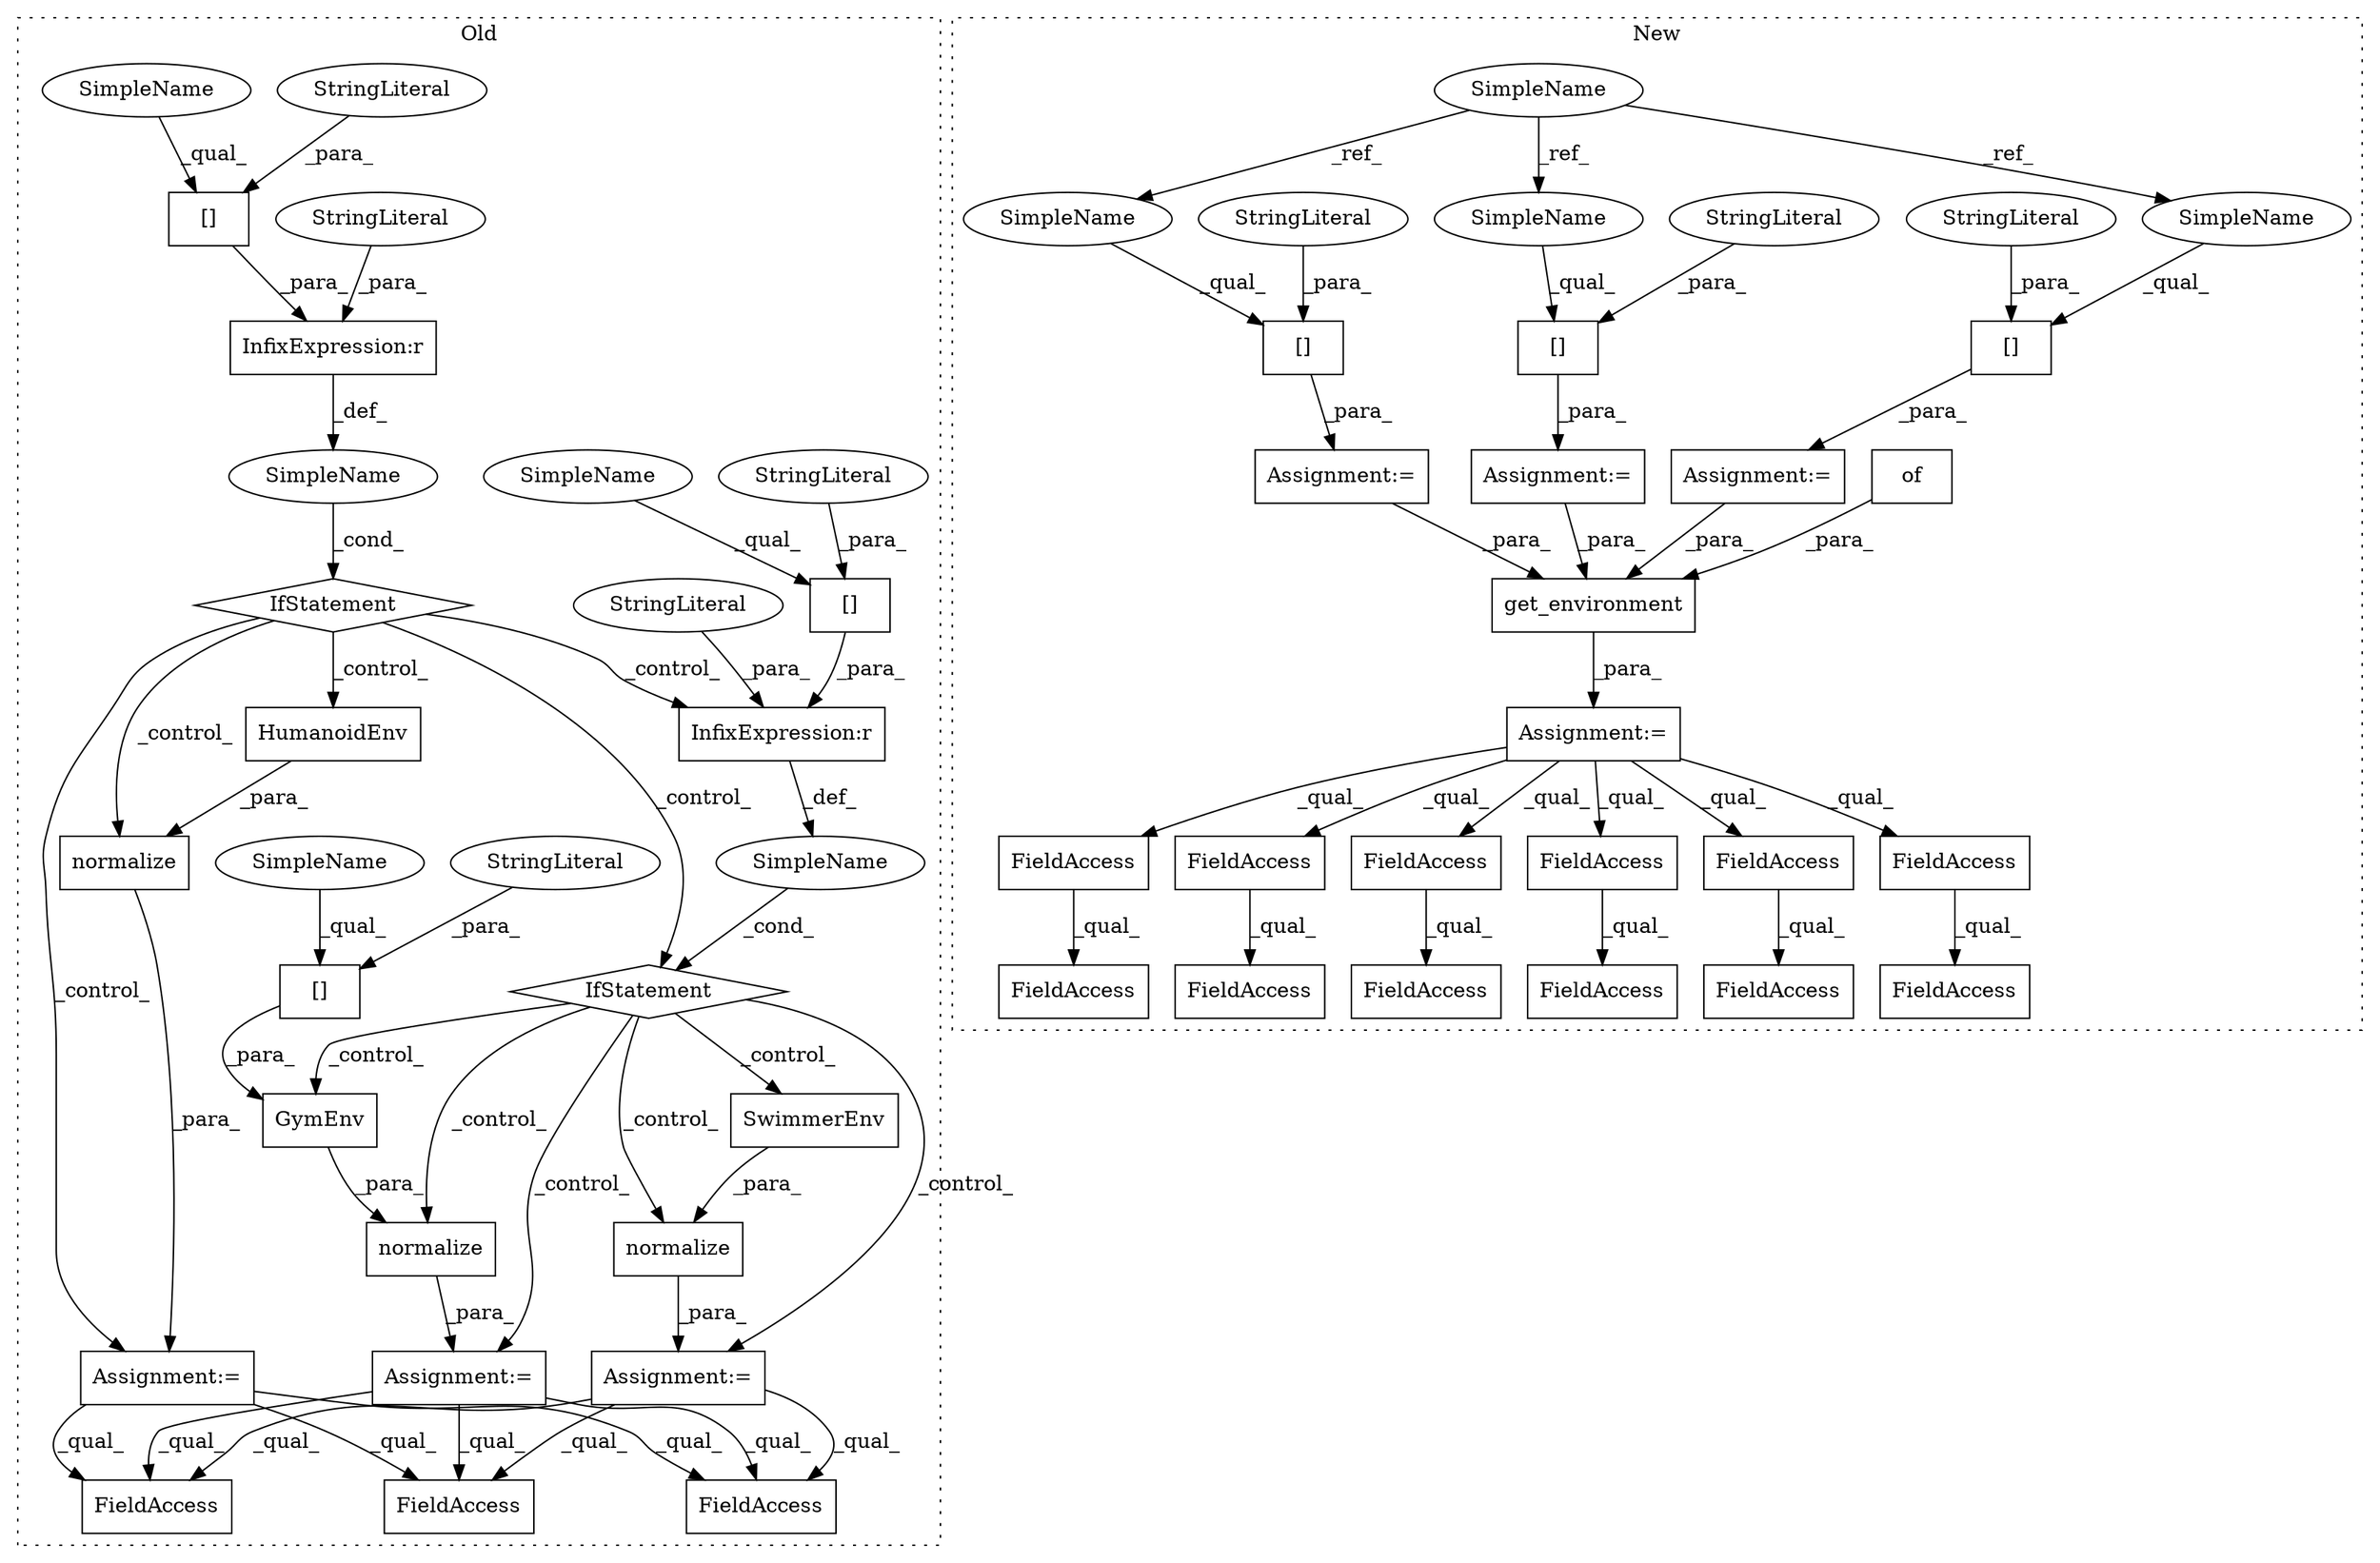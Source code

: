 digraph G {
subgraph cluster0 {
1 [label="HumanoidEnv" a="32" s="2646" l="13" shape="box"];
3 [label="SimpleName" a="42" s="" l="" shape="ellipse"];
4 [label="InfixExpression:r" a="27" s="2701" l="4" shape="box"];
5 [label="[]" a="2" s="2682,2700" l="8,1" shape="box"];
6 [label="StringLiteral" a="45" s="2690" l="10" shape="ellipse"];
7 [label="StringLiteral" a="45" s="2705" l="15" shape="ellipse"];
8 [label="GymEnv" a="32" s="2793,2819" l="7,1" shape="box"];
9 [label="[]" a="2" s="2800,2818" l="8,1" shape="box"];
10 [label="SimpleName" a="42" s="" l="" shape="ellipse"];
11 [label="normalize" a="32" s="2783,2820" l="10,1" shape="box"];
12 [label="InfixExpression:r" a="27" s="2602" l="4" shape="box"];
13 [label="[]" a="2" s="2583,2601" l="8,1" shape="box"];
15 [label="StringLiteral" a="45" s="2808" l="10" shape="ellipse"];
16 [label="StringLiteral" a="45" s="2606" l="16" shape="ellipse"];
17 [label="StringLiteral" a="45" s="2591" l="10" shape="ellipse"];
19 [label="FieldAccess" a="22" s="2885" l="8" shape="box"];
30 [label="normalize" a="32" s="2636,2659" l="10,1" shape="box"];
32 [label="IfStatement" a="25" s="2678,2720" l="4,2" shape="diamond"];
33 [label="normalize" a="32" s="2734,2756" l="10,1" shape="box"];
34 [label="IfStatement" a="25" s="2579,2622" l="4,2" shape="diamond"];
35 [label="Assignment:=" a="7" s="2733" l="1" shape="box"];
37 [label="Assignment:=" a="7" s="2782" l="1" shape="box"];
46 [label="Assignment:=" a="7" s="2635" l="1" shape="box"];
49 [label="SwimmerEnv" a="32" s="2744" l="12" shape="box"];
50 [label="FieldAccess" a="22" s="3279" l="8" shape="box"];
51 [label="FieldAccess" a="22" s="3232" l="8" shape="box"];
55 [label="SimpleName" a="42" s="2583" l="7" shape="ellipse"];
56 [label="SimpleName" a="42" s="2800" l="7" shape="ellipse"];
57 [label="SimpleName" a="42" s="2682" l="7" shape="ellipse"];
label = "Old";
style="dotted";
}
subgraph cluster1 {
2 [label="get_environment" a="32" s="2310,2355" l="16,1" shape="box"];
14 [label="FieldAccess" a="22" s="2442" l="16" shape="box"];
18 [label="FieldAccess" a="22" s="2939" l="16" shape="box"];
20 [label="FieldAccess" a="22" s="2414" l="21" shape="box"];
21 [label="FieldAccess" a="22" s="2758" l="21" shape="box"];
22 [label="FieldAccess" a="22" s="2786" l="22" shape="box"];
23 [label="FieldAccess" a="22" s="2845" l="27" shape="box"];
24 [label="FieldAccess" a="22" s="2758" l="27" shape="box"];
25 [label="FieldAccess" a="22" s="2414" l="27" shape="box"];
26 [label="FieldAccess" a="22" s="2939" l="22" shape="box"];
27 [label="FieldAccess" a="22" s="2442" l="22" shape="box"];
28 [label="FieldAccess" a="22" s="2786" l="16" shape="box"];
29 [label="FieldAccess" a="22" s="2845" l="21" shape="box"];
31 [label="of" a="32" s="2351" l="4" shape="box"];
36 [label="Assignment:=" a="7" s="2309" l="1" shape="box"];
38 [label="Assignment:=" a="7" s="2282" l="1" shape="box"];
39 [label="[]" a="2" s="2283,2299" l="8,1" shape="box"];
40 [label="SimpleName" a="42" s="1758" l="7" shape="ellipse"];
41 [label="[]" a="2" s="2255,2269" l="8,1" shape="box"];
42 [label="StringLiteral" a="45" s="2263" l="6" shape="ellipse"];
43 [label="[]" a="2" s="2225,2243" l="8,1" shape="box"];
44 [label="StringLiteral" a="45" s="2233" l="10" shape="ellipse"];
45 [label="StringLiteral" a="45" s="2291" l="8" shape="ellipse"];
47 [label="Assignment:=" a="7" s="2254" l="1" shape="box"];
48 [label="Assignment:=" a="7" s="2224" l="1" shape="box"];
52 [label="SimpleName" a="42" s="2255" l="7" shape="ellipse"];
53 [label="SimpleName" a="42" s="2283" l="7" shape="ellipse"];
54 [label="SimpleName" a="42" s="2225" l="7" shape="ellipse"];
label = "New";
style="dotted";
}
1 -> 30 [label="_para_"];
2 -> 36 [label="_para_"];
3 -> 34 [label="_cond_"];
4 -> 10 [label="_def_"];
5 -> 4 [label="_para_"];
6 -> 5 [label="_para_"];
7 -> 4 [label="_para_"];
8 -> 11 [label="_para_"];
9 -> 8 [label="_para_"];
10 -> 32 [label="_cond_"];
11 -> 37 [label="_para_"];
12 -> 3 [label="_def_"];
13 -> 12 [label="_para_"];
14 -> 27 [label="_qual_"];
15 -> 9 [label="_para_"];
16 -> 12 [label="_para_"];
17 -> 13 [label="_para_"];
18 -> 26 [label="_qual_"];
20 -> 25 [label="_qual_"];
21 -> 24 [label="_qual_"];
28 -> 22 [label="_qual_"];
29 -> 23 [label="_qual_"];
30 -> 46 [label="_para_"];
31 -> 2 [label="_para_"];
32 -> 37 [label="_control_"];
32 -> 49 [label="_control_"];
32 -> 8 [label="_control_"];
32 -> 11 [label="_control_"];
32 -> 33 [label="_control_"];
32 -> 35 [label="_control_"];
33 -> 35 [label="_para_"];
34 -> 1 [label="_control_"];
34 -> 4 [label="_control_"];
34 -> 32 [label="_control_"];
34 -> 46 [label="_control_"];
34 -> 30 [label="_control_"];
35 -> 51 [label="_qual_"];
35 -> 19 [label="_qual_"];
35 -> 50 [label="_qual_"];
36 -> 20 [label="_qual_"];
36 -> 29 [label="_qual_"];
36 -> 28 [label="_qual_"];
36 -> 21 [label="_qual_"];
36 -> 14 [label="_qual_"];
36 -> 18 [label="_qual_"];
37 -> 19 [label="_qual_"];
37 -> 51 [label="_qual_"];
37 -> 50 [label="_qual_"];
38 -> 2 [label="_para_"];
39 -> 38 [label="_para_"];
40 -> 52 [label="_ref_"];
40 -> 53 [label="_ref_"];
40 -> 54 [label="_ref_"];
41 -> 47 [label="_para_"];
42 -> 41 [label="_para_"];
43 -> 48 [label="_para_"];
44 -> 43 [label="_para_"];
45 -> 39 [label="_para_"];
46 -> 50 [label="_qual_"];
46 -> 19 [label="_qual_"];
46 -> 51 [label="_qual_"];
47 -> 2 [label="_para_"];
48 -> 2 [label="_para_"];
49 -> 33 [label="_para_"];
52 -> 41 [label="_qual_"];
53 -> 39 [label="_qual_"];
54 -> 43 [label="_qual_"];
55 -> 13 [label="_qual_"];
56 -> 9 [label="_qual_"];
57 -> 5 [label="_qual_"];
}